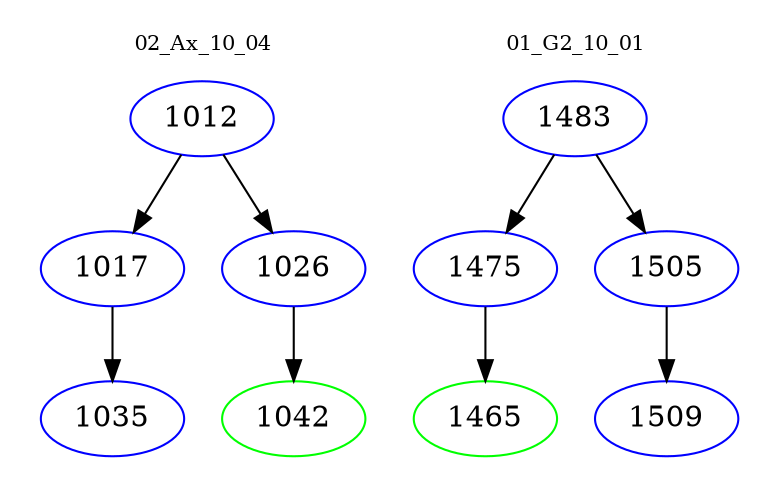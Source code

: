 digraph{
subgraph cluster_0 {
color = white
label = "02_Ax_10_04";
fontsize=10;
T0_1012 [label="1012", color="blue"]
T0_1012 -> T0_1017 [color="black"]
T0_1017 [label="1017", color="blue"]
T0_1017 -> T0_1035 [color="black"]
T0_1035 [label="1035", color="blue"]
T0_1012 -> T0_1026 [color="black"]
T0_1026 [label="1026", color="blue"]
T0_1026 -> T0_1042 [color="black"]
T0_1042 [label="1042", color="green"]
}
subgraph cluster_1 {
color = white
label = "01_G2_10_01";
fontsize=10;
T1_1483 [label="1483", color="blue"]
T1_1483 -> T1_1475 [color="black"]
T1_1475 [label="1475", color="blue"]
T1_1475 -> T1_1465 [color="black"]
T1_1465 [label="1465", color="green"]
T1_1483 -> T1_1505 [color="black"]
T1_1505 [label="1505", color="blue"]
T1_1505 -> T1_1509 [color="black"]
T1_1509 [label="1509", color="blue"]
}
}
